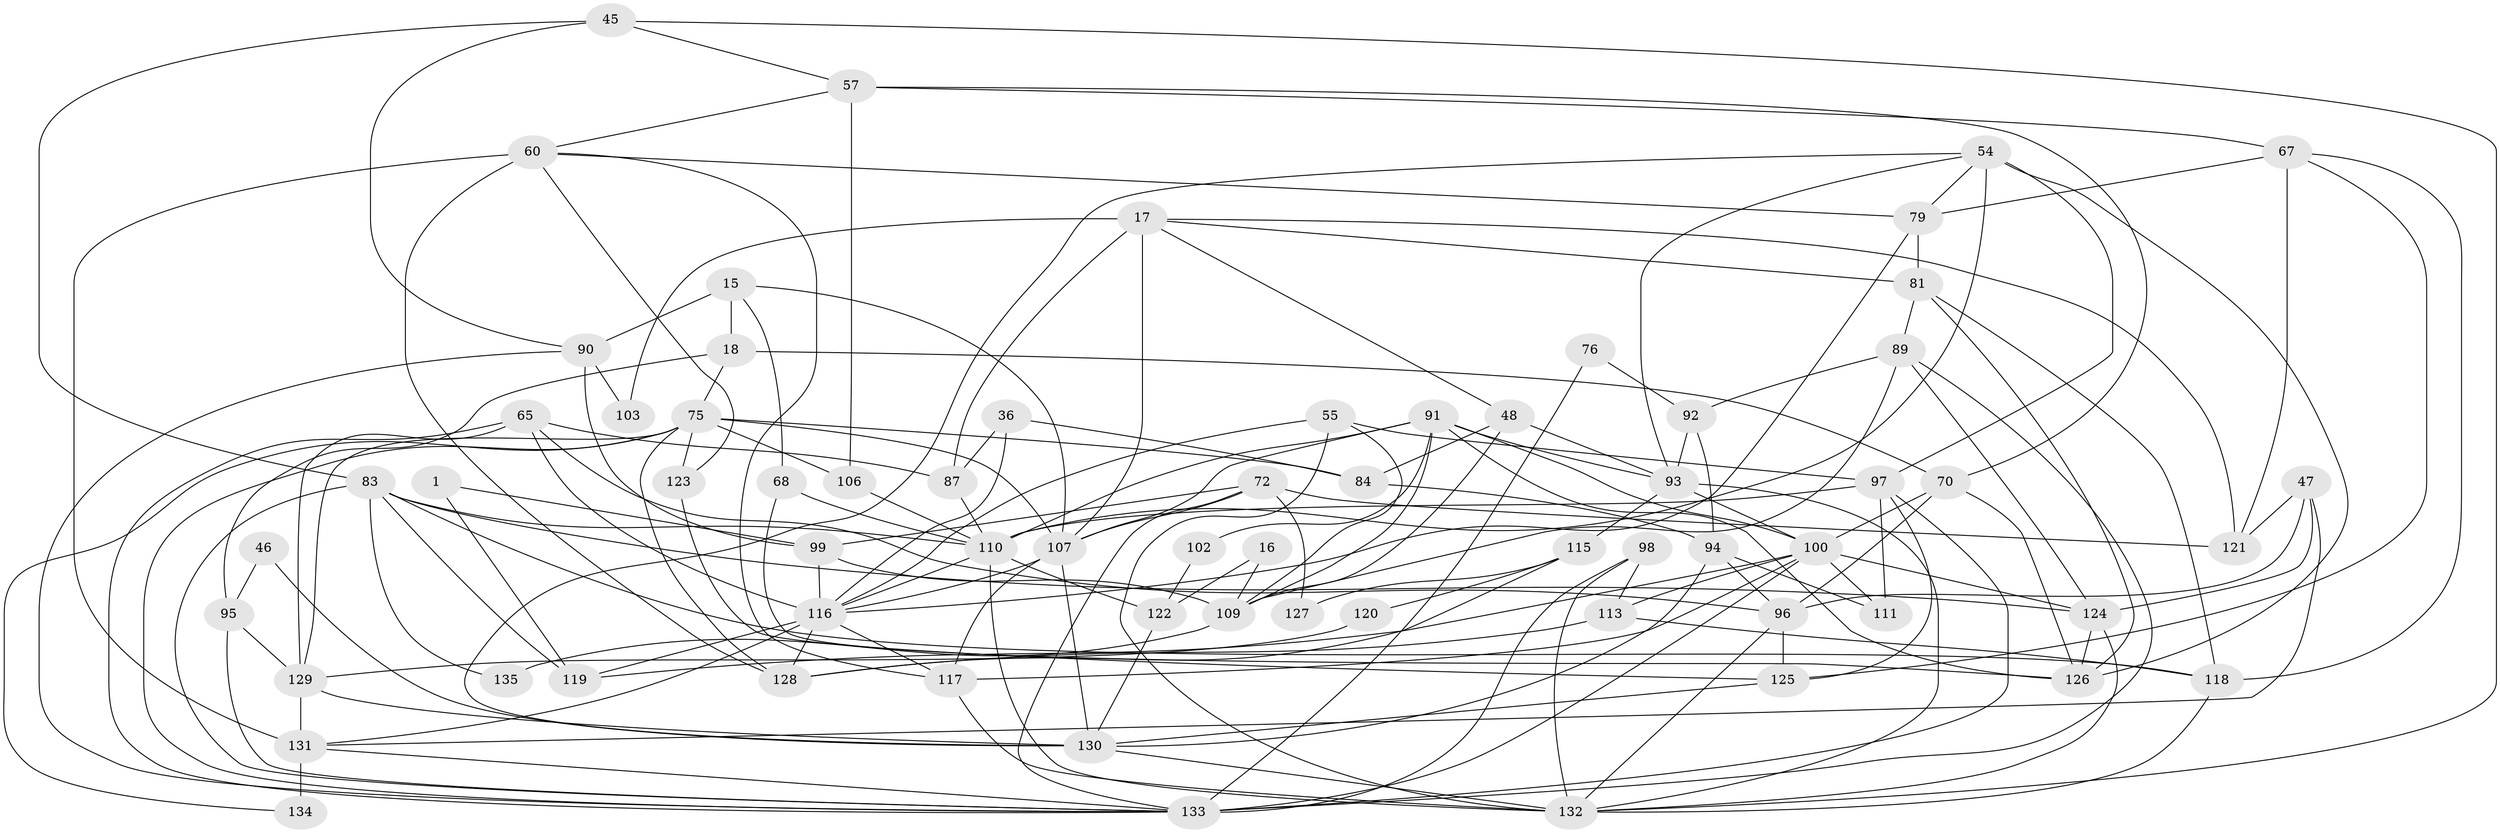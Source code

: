 // original degree distribution, {2: 0.1111111111111111, 3: 0.25925925925925924, 4: 0.3037037037037037, 5: 0.2, 6: 0.0962962962962963, 7: 0.02962962962962963}
// Generated by graph-tools (version 1.1) at 2025/54/03/04/25 21:54:18]
// undirected, 67 vertices, 166 edges
graph export_dot {
graph [start="1"]
  node [color=gray90,style=filled];
  1;
  15;
  16;
  17 [super="+3"];
  18;
  36;
  45;
  46;
  47;
  48 [super="+26"];
  54 [super="+31"];
  55;
  57 [super="+23"];
  60 [super="+29"];
  65 [super="+21"];
  67 [super="+33"];
  68;
  70 [super="+9+62"];
  72;
  75 [super="+66"];
  76;
  79 [super="+2"];
  81;
  83 [super="+40+58"];
  84;
  87 [super="+22"];
  89 [super="+86"];
  90 [super="+8"];
  91 [super="+50+28"];
  92 [super="+20"];
  93 [super="+64"];
  94;
  95;
  96 [super="+30+39"];
  97 [super="+73"];
  98 [super="+38"];
  99 [super="+19"];
  100 [super="+71+42"];
  102;
  103;
  106 [super="+24"];
  107 [super="+82+101"];
  109 [super="+37"];
  110 [super="+14+59+108"];
  111;
  113;
  115;
  116 [super="+63+112+105"];
  117 [super="+34"];
  118 [super="+4"];
  119 [super="+41"];
  120;
  121;
  122;
  123;
  124 [super="+104"];
  125;
  126 [super="+61+69"];
  127;
  128 [super="+80"];
  129 [super="+12+114"];
  130 [super="+25+56+85"];
  131 [super="+51"];
  132 [super="+88"];
  133 [super="+77+53"];
  134;
  135;
  1 -- 119;
  1 -- 99;
  15 -- 18;
  15 -- 68;
  15 -- 90 [weight=2];
  15 -- 107;
  16 -- 109;
  16 -- 122;
  17 -- 121;
  17 -- 81;
  17 -- 48;
  17 -- 103;
  17 -- 87 [weight=2];
  17 -- 107;
  18 -- 95;
  18 -- 70;
  18 -- 75;
  36 -- 84;
  36 -- 87;
  36 -- 116;
  45 -- 57;
  45 -- 90;
  45 -- 132;
  45 -- 83;
  46 -- 95;
  46 -- 130;
  47 -- 131;
  47 -- 121;
  47 -- 96;
  47 -- 124;
  48 -- 84;
  48 -- 93;
  48 -- 109;
  54 -- 79;
  54 -- 130;
  54 -- 93;
  54 -- 110;
  54 -- 97 [weight=2];
  54 -- 126;
  55 -- 97;
  55 -- 109;
  55 -- 116;
  55 -- 132;
  57 -- 67;
  57 -- 106;
  57 -- 60;
  57 -- 70;
  60 -- 128 [weight=2];
  60 -- 131 [weight=2];
  60 -- 79;
  60 -- 117;
  60 -- 123;
  65 -- 133;
  65 -- 87;
  65 -- 116;
  65 -- 96;
  65 -- 129;
  67 -- 121;
  67 -- 125;
  67 -- 118;
  67 -- 79;
  68 -- 126;
  68 -- 110;
  70 -- 96 [weight=2];
  70 -- 126;
  70 -- 100 [weight=2];
  72 -- 99 [weight=2];
  72 -- 121;
  72 -- 127;
  72 -- 133;
  72 -- 107;
  75 -- 133;
  75 -- 123;
  75 -- 129;
  75 -- 106;
  75 -- 128 [weight=2];
  75 -- 84 [weight=2];
  75 -- 134;
  75 -- 107;
  76 -- 133;
  76 -- 92;
  79 -- 81;
  79 -- 116;
  81 -- 118;
  81 -- 126;
  81 -- 89;
  83 -- 110;
  83 -- 124;
  83 -- 118;
  83 -- 119 [weight=2];
  83 -- 133;
  83 -- 135;
  84 -- 94;
  87 -- 110;
  89 -- 109;
  89 -- 92;
  89 -- 133;
  89 -- 124;
  90 -- 103;
  90 -- 99;
  90 -- 133;
  91 -- 102;
  91 -- 93;
  91 -- 110 [weight=2];
  91 -- 100;
  91 -- 126;
  91 -- 109;
  91 -- 107;
  92 -- 94;
  92 -- 93 [weight=2];
  93 -- 115;
  93 -- 132;
  93 -- 100;
  94 -- 130;
  94 -- 111;
  94 -- 96;
  95 -- 133;
  95 -- 129;
  96 -- 132 [weight=2];
  96 -- 125;
  97 -- 125;
  97 -- 110 [weight=2];
  97 -- 111;
  97 -- 133;
  98 -- 132 [weight=3];
  98 -- 113;
  98 -- 133 [weight=3];
  99 -- 116 [weight=3];
  99 -- 109 [weight=2];
  100 -- 133;
  100 -- 119;
  100 -- 117 [weight=2];
  100 -- 111;
  100 -- 113;
  100 -- 124;
  102 -- 122;
  106 -- 110;
  107 -- 116 [weight=2];
  107 -- 130 [weight=2];
  107 -- 117 [weight=2];
  109 -- 135;
  110 -- 132 [weight=3];
  110 -- 122;
  110 -- 116;
  113 -- 118 [weight=2];
  113 -- 128;
  115 -- 120;
  115 -- 127;
  115 -- 128;
  116 -- 119;
  116 -- 128 [weight=2];
  116 -- 131;
  116 -- 117;
  117 -- 132;
  118 -- 132;
  120 -- 129;
  122 -- 130;
  123 -- 125;
  124 -- 132;
  124 -- 126 [weight=2];
  125 -- 130;
  129 -- 131;
  129 -- 130 [weight=2];
  130 -- 132;
  131 -- 134 [weight=2];
  131 -- 133;
}
